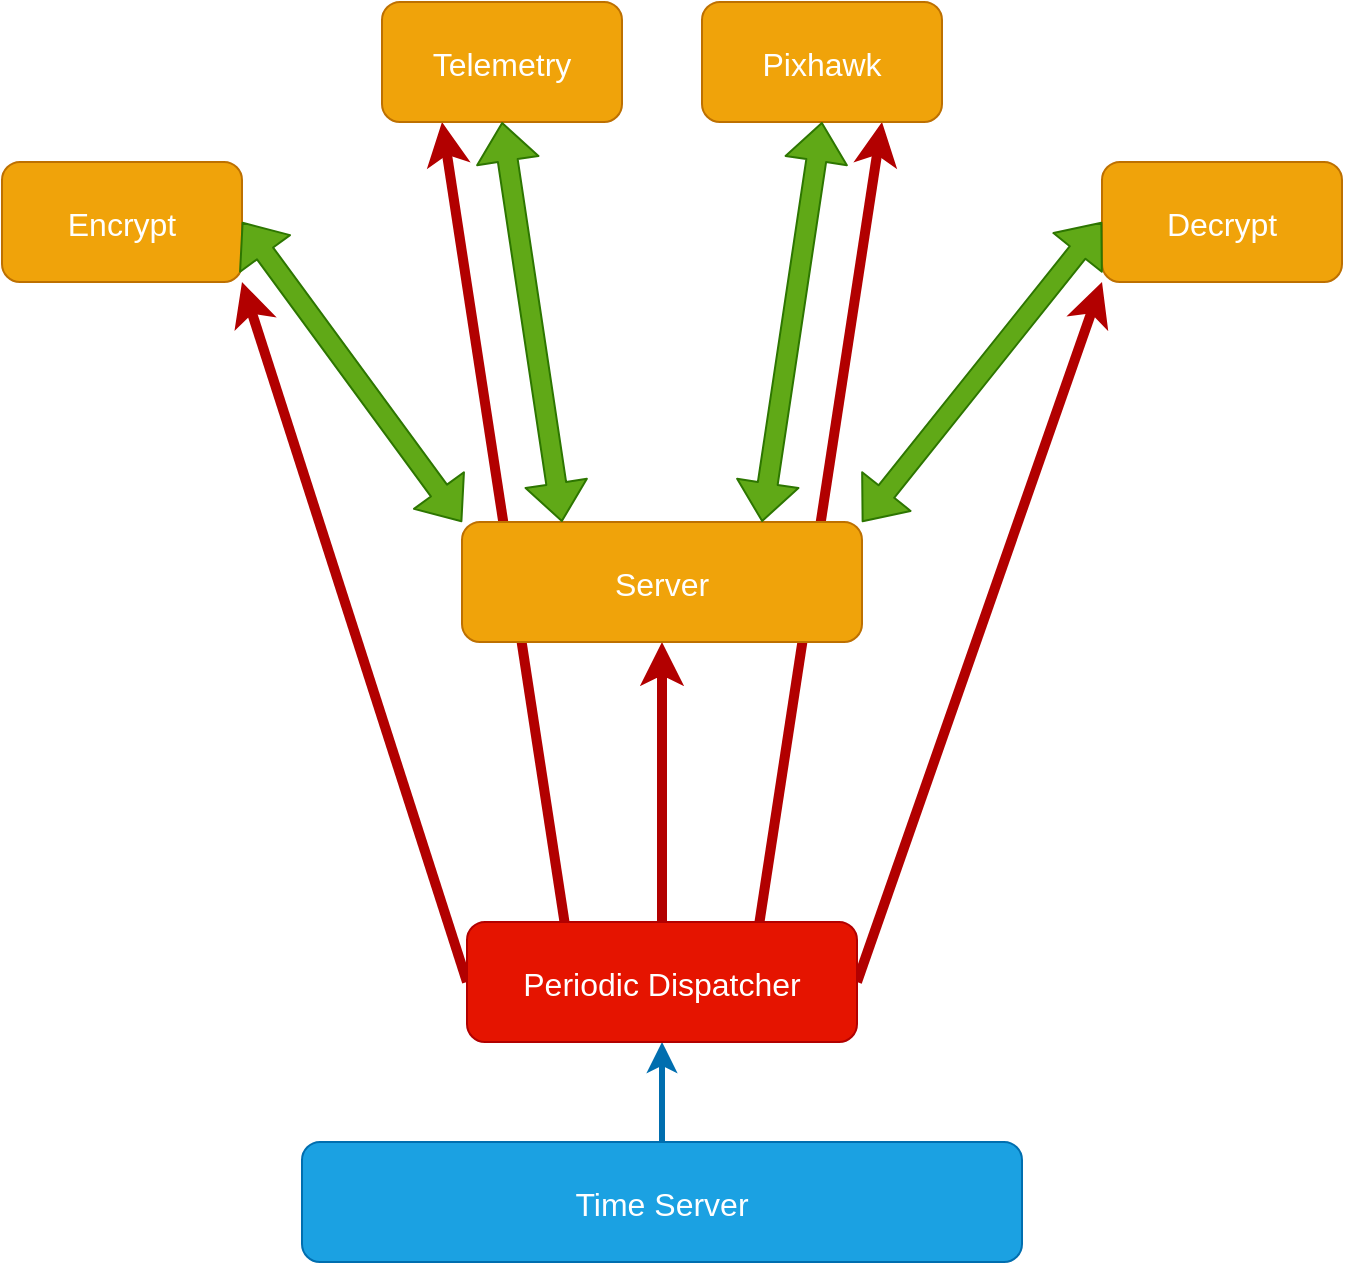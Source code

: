 <mxfile>
    <diagram id="zrw3Qm_dVd5Ozi2h2lEB" name="Page-1">
        <mxGraphModel dx="1103" dy="779" grid="1" gridSize="10" guides="1" tooltips="1" connect="1" arrows="1" fold="1" page="1" pageScale="1" pageWidth="1169" pageHeight="827" math="0" shadow="0">
            <root>
                <mxCell id="0"/>
                <mxCell id="1" parent="0"/>
                <mxCell id="36" style="edgeStyle=none;html=0;exitX=0.5;exitY=0;exitDx=0;exitDy=0;entryX=0.5;entryY=1;entryDx=0;entryDy=0;fontColor=#FFFFFF;strokeWidth=3;fillColor=#1ba1e2;strokeColor=#006EAF;" edge="1" parent="1" source="3" target="4">
                    <mxGeometry relative="1" as="geometry"/>
                </mxCell>
                <mxCell id="3" value="Time Server" style="rounded=1;fontSize=16;fillColor=#1ba1e2;fontColor=#ffffff;strokeColor=#006EAF;" parent="1" vertex="1">
                    <mxGeometry x="440" y="710" width="360" height="60" as="geometry"/>
                </mxCell>
                <mxCell id="28" value="" style="edgeStyle=none;exitX=0;exitY=0.5;exitDx=0;exitDy=0;entryX=1;entryY=1;entryDx=0;entryDy=0;strokeWidth=5;fontSize=16;fontColor=#000000;fillColor=#e51400;strokeColor=#B20000;" parent="1" source="4" target="6" edge="1">
                    <mxGeometry relative="1" as="geometry"/>
                </mxCell>
                <mxCell id="29" value="" style="edgeStyle=none;exitX=1;exitY=0.5;exitDx=0;exitDy=0;entryX=0;entryY=1;entryDx=0;entryDy=0;strokeWidth=5;fontSize=16;fontColor=#000000;fillColor=#e51400;strokeColor=#B20000;" parent="1" source="4" target="7" edge="1">
                    <mxGeometry relative="1" as="geometry"/>
                </mxCell>
                <mxCell id="37" style="edgeStyle=none;html=0;exitX=0.5;exitY=0;exitDx=0;exitDy=0;entryX=0.5;entryY=1;entryDx=0;entryDy=0;strokeWidth=5;fontColor=#FFFFFF;fillColor=#e51400;strokeColor=#B20000;" edge="1" parent="1" source="4" target="5">
                    <mxGeometry relative="1" as="geometry"/>
                </mxCell>
                <mxCell id="38" style="edgeStyle=none;html=0;exitX=0.25;exitY=0;exitDx=0;exitDy=0;entryX=0.25;entryY=1;entryDx=0;entryDy=0;strokeWidth=5;fontColor=#FFFFFF;fillColor=#e51400;strokeColor=#B20000;" edge="1" parent="1" source="4" target="32">
                    <mxGeometry relative="1" as="geometry"/>
                </mxCell>
                <mxCell id="39" style="edgeStyle=none;html=0;exitX=0.75;exitY=0;exitDx=0;exitDy=0;entryX=0.75;entryY=1;entryDx=0;entryDy=0;strokeWidth=5;fontColor=#FFFFFF;fillColor=#e51400;strokeColor=#B20000;" edge="1" parent="1" source="4" target="33">
                    <mxGeometry relative="1" as="geometry"/>
                </mxCell>
                <mxCell id="4" value="Periodic Dispatcher" style="rounded=1;fontSize=16;fillColor=#e51400;fontColor=#ffffff;strokeColor=#B20000;" parent="1" vertex="1">
                    <mxGeometry x="522.5" y="600" width="195" height="60" as="geometry"/>
                </mxCell>
                <mxCell id="5" value="Server" style="rounded=1;fontSize=16;fillColor=#f0a30a;fontColor=#FFFFFF;strokeColor=#BD7000;" parent="1" vertex="1">
                    <mxGeometry x="520" y="400" width="200" height="60" as="geometry"/>
                </mxCell>
                <mxCell id="6" value="Encrypt" style="rounded=1;fontSize=16;fillColor=#f0a30a;fontColor=#FFFFFF;strokeColor=#BD7000;" parent="1" vertex="1">
                    <mxGeometry x="290" y="220" width="120" height="60" as="geometry"/>
                </mxCell>
                <mxCell id="7" value="Decrypt" style="rounded=1;fontSize=16;fillColor=#f0a30a;fontColor=#FFFFFF;strokeColor=#BD7000;" parent="1" vertex="1">
                    <mxGeometry x="840" y="220" width="120" height="60" as="geometry"/>
                </mxCell>
                <mxCell id="30" value="" style="shape=flexArrow;endArrow=classic;startArrow=classic;exitX=0;exitY=0;exitDx=0;exitDy=0;entryX=1;entryY=0.5;entryDx=0;entryDy=0;fillColor=#60a917;strokeColor=#2D7600;" edge="1" parent="1" source="5" target="6">
                    <mxGeometry width="100" height="100" relative="1" as="geometry">
                        <mxPoint x="670" y="480" as="sourcePoint"/>
                        <mxPoint x="770" y="380" as="targetPoint"/>
                    </mxGeometry>
                </mxCell>
                <mxCell id="31" value="" style="shape=flexArrow;endArrow=classic;startArrow=classic;exitX=1;exitY=0;exitDx=0;exitDy=0;entryX=0;entryY=0.5;entryDx=0;entryDy=0;fillColor=#60a917;strokeColor=#2D7600;" edge="1" parent="1" source="5" target="7">
                    <mxGeometry width="100" height="100" relative="1" as="geometry">
                        <mxPoint x="520" y="440" as="sourcePoint"/>
                        <mxPoint x="420" y="260" as="targetPoint"/>
                    </mxGeometry>
                </mxCell>
                <mxCell id="32" value="Telemetry" style="rounded=1;fontSize=16;fillColor=#f0a30a;fontColor=#FFFFFF;strokeColor=#BD7000;" vertex="1" parent="1">
                    <mxGeometry x="480" y="140" width="120" height="60" as="geometry"/>
                </mxCell>
                <mxCell id="33" value="Pixhawk" style="rounded=1;fontSize=16;fillColor=#f0a30a;fontColor=#FFFFFF;strokeColor=#BD7000;" vertex="1" parent="1">
                    <mxGeometry x="640" y="140" width="120" height="60" as="geometry"/>
                </mxCell>
                <mxCell id="34" value="" style="shape=flexArrow;endArrow=classic;startArrow=classic;exitX=0.25;exitY=0;exitDx=0;exitDy=0;entryX=0.5;entryY=1;entryDx=0;entryDy=0;fillColor=#60a917;strokeColor=#2D7600;" edge="1" parent="1" source="5" target="32">
                    <mxGeometry width="100" height="100" relative="1" as="geometry">
                        <mxPoint x="530" y="480" as="sourcePoint"/>
                        <mxPoint x="420" y="260" as="targetPoint"/>
                    </mxGeometry>
                </mxCell>
                <mxCell id="35" value="" style="shape=flexArrow;endArrow=classic;startArrow=classic;exitX=0.75;exitY=0;exitDx=0;exitDy=0;entryX=0.5;entryY=1;entryDx=0;entryDy=0;fillColor=#60a917;strokeColor=#2D7600;" edge="1" parent="1" source="5" target="33">
                    <mxGeometry width="100" height="100" relative="1" as="geometry">
                        <mxPoint x="740" y="430" as="sourcePoint"/>
                        <mxPoint x="630" y="210" as="targetPoint"/>
                    </mxGeometry>
                </mxCell>
            </root>
        </mxGraphModel>
    </diagram>
</mxfile>